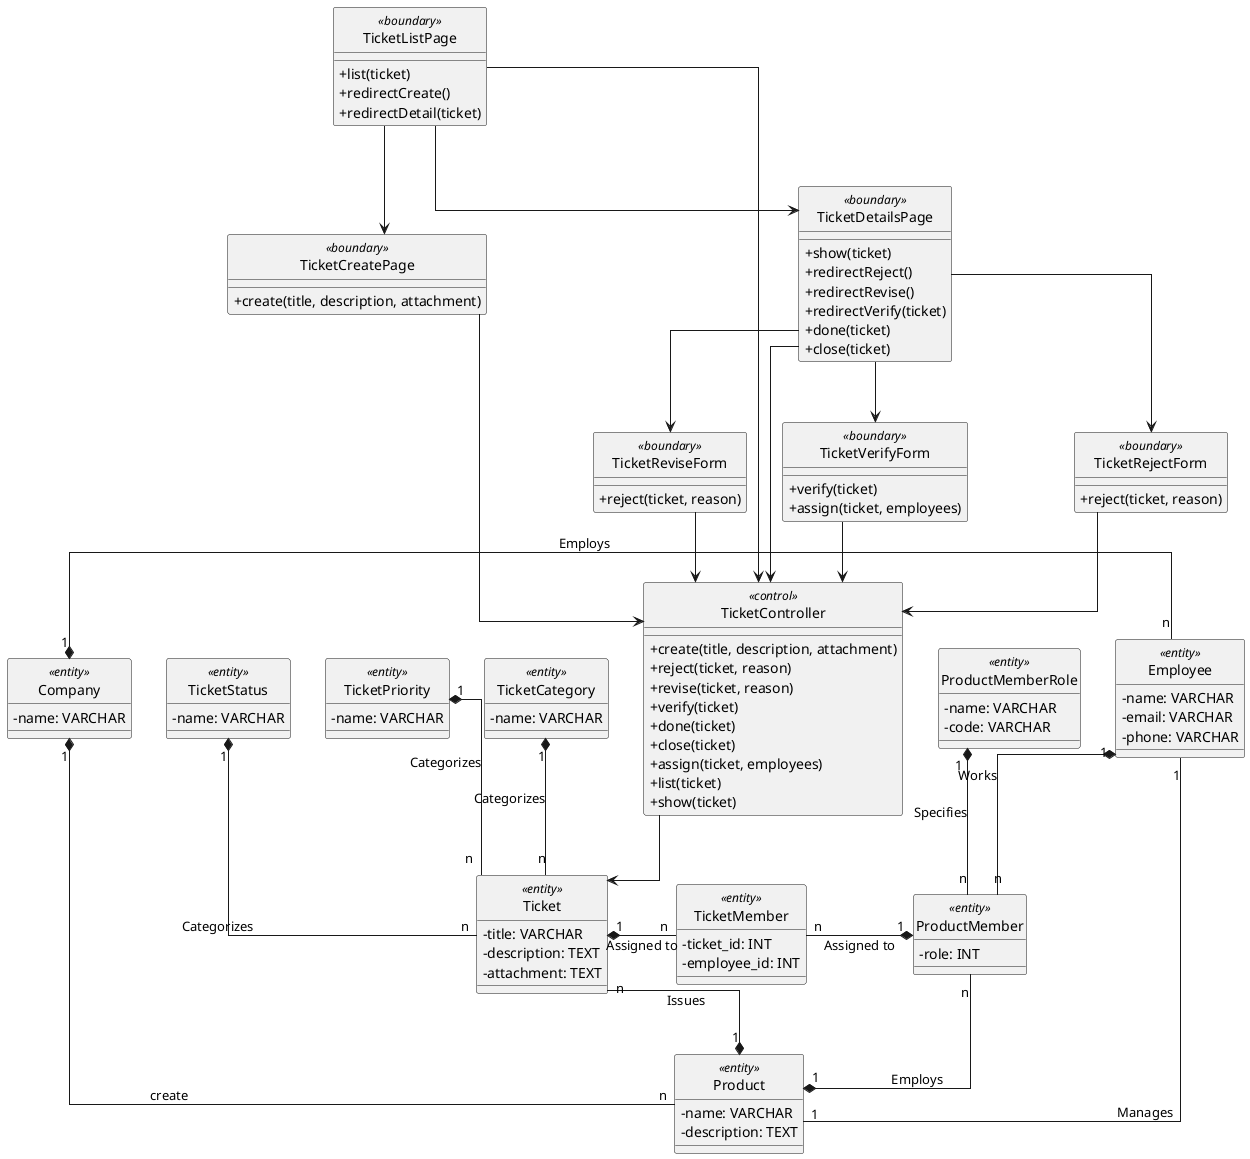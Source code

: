 @startuml class diagram
skinparam linetype ortho
' avoid problems with angled crows feet
' skinparam linetype ortho
' hide circle c
hide circle
' Hide the default visibility icons
skinparam classAttributeIconSize 0

'ok
class ProductMemberRole <<entity>> {
  - name: VARCHAR
  - code: VARCHAR
}

'ok
class Employee <<entity>> {
  - name: VARCHAR
  - email: VARCHAR
  - phone: VARCHAR
'   - employee_category_id: INT
}

'ok
class ProductMember <<entity>> {
'   - product_id: INT
'   - employee_id: INT
  - role: INT
}


class TicketMember <<entity>> {
    - ticket_id: INT
    - employee_id: INT
  }

together {
  'ok
  class Company <<entity>> {
    - name: VARCHAR
  }

  'ok
  class Product <<entity>> {
    - name: VARCHAR
    - description: TEXT
  '   - product_manager_id: INT
  '   - product_status_id: INT
  }
}


together {
  'ok
  class TicketCategory <<entity>> {
    - name: VARCHAR
  }
  'ok
  class TicketPriority <<entity>> {
    - name: VARCHAR
  }
  'ok
  class TicketStatus <<entity>> {
    - name: VARCHAR
  }
  
  class Ticket <<entity>> {
  '   - ticket_category_id: INT
  '   - ticket_priority_id: INT
  '   - ticket_status_id: INT
  '   - issue_by_user_id: INT
    - title: VARCHAR
    - description: TEXT
    - attachment: TEXT
  }

  'ok
  

}






class TicketController <<control>> {
    + create(title, description, attachment)
    + reject(ticket, reason)
    + revise(ticket, reason)
    + verify(ticket)
    + done(ticket)
    + close(ticket)
    + assign(ticket, employees)
    + list(ticket)
    + show(ticket)
}

together {
  class TicketListPage <<boundary>> {
      + list(ticket)
      + redirectCreate()
      + redirectDetail(ticket)
  }

  class TicketCreatePage <<boundary>> {
    + create(title, description, attachment)
  } 

}


TicketListPage -->  TicketCreatePage
TicketListPage -->  TicketDetailsPage
TicketListPage -->  TicketController
TicketCreatePage -->  TicketController
TicketDetailsPage -->  TicketController
TicketDetailsPage -->  TicketRejectForm
TicketDetailsPage -->  TicketReviseForm
TicketDetailsPage -->  TicketVerifyForm

class TicketDetailsPage <<boundary>> {
    + show(ticket)
    + redirectReject()
    + redirectRevise()
    + redirectVerify(ticket)
    + done(ticket)
    + close(ticket)
}

together {



  class TicketRejectForm <<boundary>> {
    + reject(ticket, reason)
  }
  TicketRejectForm -->  TicketController

  class TicketReviseForm <<boundary>> {
    + reject(ticket, reason)
  }
  

  class TicketVerifyForm <<boundary>> {
    + verify(ticket)
    + assign(ticket, employees)
  }
}

TicketReviseForm -->  TicketController
TicketVerifyForm -->  TicketController




TicketController -->  Ticket
TicketCategory "1" *-- "n" Ticket : Categorizes
TicketPriority "1" *-- "n" Ticket : Categorizes
TicketStatus "1" *-- "n" Ticket : Categorizes
' EmployeeCategory "1" *-- "n" Employee : Categorizes
ProductMemberRole "1" *-- "n" ProductMember : Specifies
Company "1" *-up- "n" Product : create
Product "1" *-up- "n" ProductMember : Employs
Employee "1" *-- "n" ProductMember : Works
Employee "1" --right-- "1" Product : Manages
Company "1" *-right-- "n" Employee : Employs
Product "1" *-- "n" Ticket : Issues
' Ticket "m" --- "n" ProductMember : Assigned to
Ticket "1" *-right-- "n" TicketMember : Assigned to
ProductMember "1" *-left-- "n"  TicketMember: Assigned to
' ProductStatus  "1" *-- "n" Product : Categorizes
